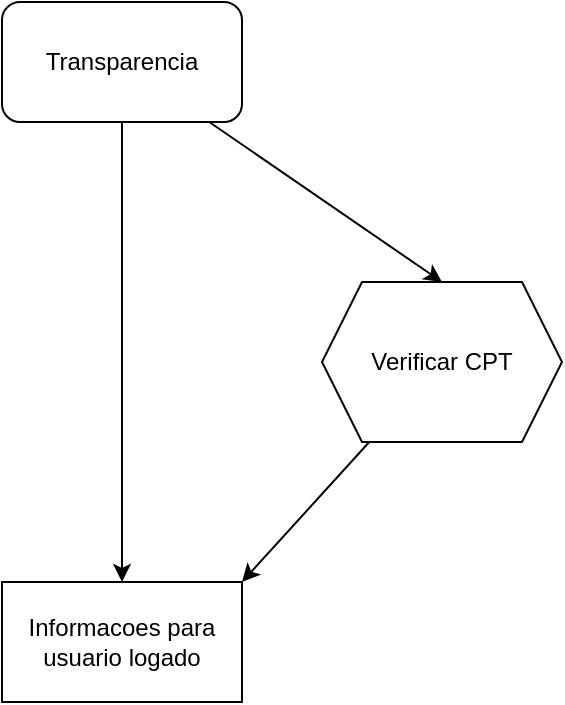 <mxfile>
    <diagram id="9a1gPNA6hn3kk_nWiki7" name="Page-1">
        <mxGraphModel dx="538" dy="784" grid="1" gridSize="10" guides="1" tooltips="1" connect="1" arrows="1" fold="1" page="1" pageScale="1" pageWidth="850" pageHeight="1100" math="0" shadow="0">
            <root>
                <mxCell id="0"/>
                <mxCell id="1" parent="0"/>
                <mxCell id="4" style="edgeStyle=none;html=1;" edge="1" parent="1" source="2" target="3">
                    <mxGeometry relative="1" as="geometry"/>
                </mxCell>
                <mxCell id="6" style="edgeStyle=none;html=1;entryX=0.5;entryY=0;entryDx=0;entryDy=0;" edge="1" parent="1" source="2" target="5">
                    <mxGeometry relative="1" as="geometry"/>
                </mxCell>
                <mxCell id="2" value="Transparencia" style="rounded=1;whiteSpace=wrap;html=1;" vertex="1" parent="1">
                    <mxGeometry x="190" y="80" width="120" height="60" as="geometry"/>
                </mxCell>
                <mxCell id="3" value="Informacoes para usuario logado" style="rounded=0;whiteSpace=wrap;html=1;" vertex="1" parent="1">
                    <mxGeometry x="190" y="370" width="120" height="60" as="geometry"/>
                </mxCell>
                <mxCell id="7" style="edgeStyle=none;html=1;entryX=1;entryY=0;entryDx=0;entryDy=0;" edge="1" parent="1" source="5" target="3">
                    <mxGeometry relative="1" as="geometry"/>
                </mxCell>
                <mxCell id="5" value="Verificar CPT" style="shape=hexagon;perimeter=hexagonPerimeter2;whiteSpace=wrap;html=1;fixedSize=1;" vertex="1" parent="1">
                    <mxGeometry x="350" y="220" width="120" height="80" as="geometry"/>
                </mxCell>
            </root>
        </mxGraphModel>
    </diagram>
</mxfile>